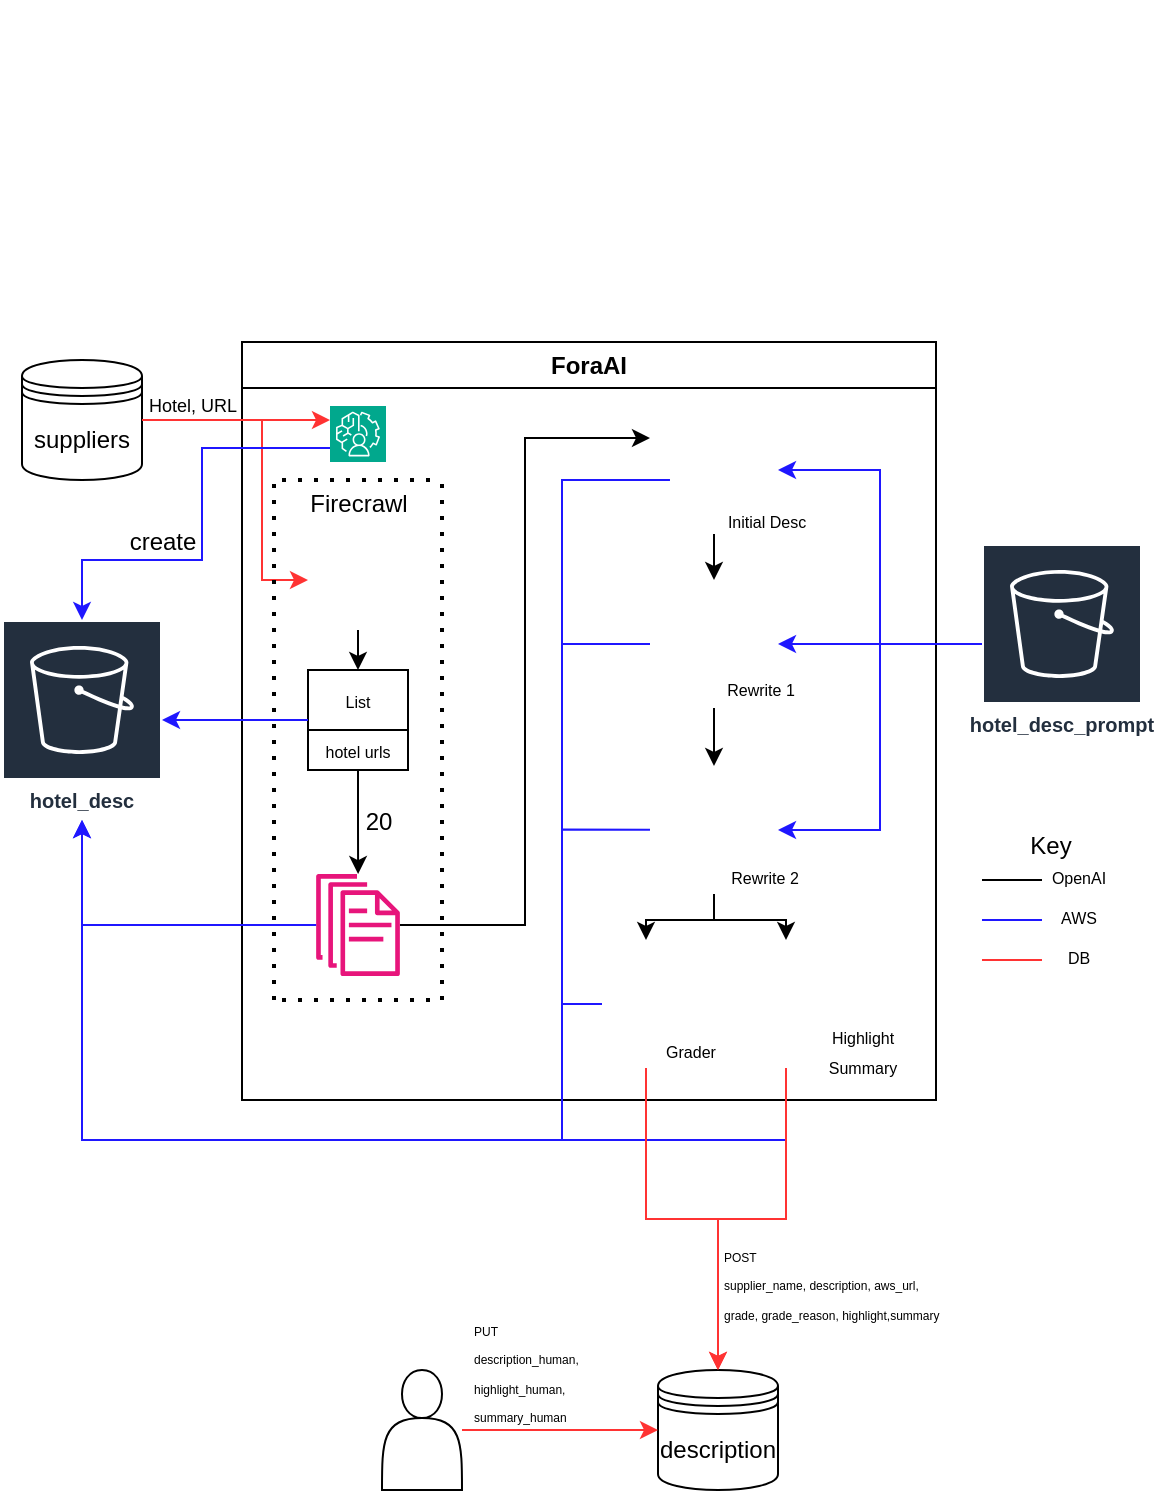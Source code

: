 <mxfile version="24.8.6">
  <diagram name="Page-1" id="yE-5mK7Iul5TEM4IMZbX">
    <mxGraphModel dx="881" dy="418" grid="0" gridSize="10" guides="1" tooltips="1" connect="1" arrows="1" fold="1" page="1" pageScale="1" pageWidth="850" pageHeight="1100" math="0" shadow="0">
      <root>
        <mxCell id="0" />
        <mxCell id="1" parent="0" />
        <mxCell id="jHUoFnpFTbUiWv8qdNk--21" style="edgeStyle=orthogonalEdgeStyle;rounded=0;orthogonalLoop=1;jettySize=auto;html=1;entryX=0;entryY=0.5;entryDx=0;entryDy=0;strokeColor=#FF3333;" parent="1" source="jHUoFnpFTbUiWv8qdNk--1" target="jHUoFnpFTbUiWv8qdNk--6" edge="1">
          <mxGeometry relative="1" as="geometry">
            <Array as="points">
              <mxPoint x="240" y="330" />
              <mxPoint x="240" y="410" />
            </Array>
          </mxGeometry>
        </mxCell>
        <mxCell id="jHUoFnpFTbUiWv8qdNk--1" value="suppliers" style="shape=datastore;whiteSpace=wrap;html=1;" parent="1" vertex="1">
          <mxGeometry x="120" y="300" width="60" height="60" as="geometry" />
        </mxCell>
        <mxCell id="jHUoFnpFTbUiWv8qdNk--2" value="ForaAI" style="swimlane;whiteSpace=wrap;html=1;" parent="1" vertex="1">
          <mxGeometry x="230" y="291" width="347" height="379" as="geometry" />
        </mxCell>
        <mxCell id="jHUoFnpFTbUiWv8qdNk--13" style="edgeStyle=orthogonalEdgeStyle;rounded=0;orthogonalLoop=1;jettySize=auto;html=1;exitX=0.5;exitY=1;exitDx=0;exitDy=0;entryX=0.5;entryY=0;entryDx=0;entryDy=0;" parent="jHUoFnpFTbUiWv8qdNk--2" source="jHUoFnpFTbUiWv8qdNk--6" target="jHUoFnpFTbUiWv8qdNk--9" edge="1">
          <mxGeometry relative="1" as="geometry" />
        </mxCell>
        <mxCell id="jHUoFnpFTbUiWv8qdNk--6" value="" style="shape=image;verticalLabelPosition=bottom;labelBackgroundColor=default;verticalAlign=top;aspect=fixed;imageAspect=0;image=https://png.pngtree.com/png-vector/20190226/ourmid/pngtree-fire-logo-icon-design-template-vector-png-image_705402.jpg;" parent="jHUoFnpFTbUiWv8qdNk--2" vertex="1">
          <mxGeometry x="33" y="94" width="50" height="50" as="geometry" />
        </mxCell>
        <mxCell id="jHUoFnpFTbUiWv8qdNk--23" style="edgeStyle=orthogonalEdgeStyle;rounded=0;orthogonalLoop=1;jettySize=auto;html=1;" parent="jHUoFnpFTbUiWv8qdNk--2" source="jHUoFnpFTbUiWv8qdNk--9" target="jHUoFnpFTbUiWv8qdNk--22" edge="1">
          <mxGeometry relative="1" as="geometry" />
        </mxCell>
        <mxCell id="jHUoFnpFTbUiWv8qdNk--9" value="&lt;font style=&quot;font-size: 8px;&quot;&gt;List&lt;/font&gt;" style="swimlane;fontStyle=0;childLayout=stackLayout;horizontal=1;startSize=30;horizontalStack=0;resizeParent=1;resizeParentMax=0;resizeLast=0;collapsible=1;marginBottom=0;whiteSpace=wrap;html=1;" parent="jHUoFnpFTbUiWv8qdNk--2" vertex="1">
          <mxGeometry x="33" y="164" width="50" height="50" as="geometry" />
        </mxCell>
        <mxCell id="jHUoFnpFTbUiWv8qdNk--10" value="&lt;font style=&quot;font-size: 8px;&quot;&gt;hotel urls&lt;/font&gt;" style="text;strokeColor=none;fillColor=none;align=center;verticalAlign=middle;spacingLeft=4;spacingRight=4;overflow=hidden;points=[[0,0.5],[1,0.5]];portConstraint=eastwest;rotatable=0;whiteSpace=wrap;html=1;" parent="jHUoFnpFTbUiWv8qdNk--9" vertex="1">
          <mxGeometry y="30" width="50" height="20" as="geometry" />
        </mxCell>
        <mxCell id="jHUoFnpFTbUiWv8qdNk--14" value="" style="sketch=0;points=[[0,0,0],[0.25,0,0],[0.5,0,0],[0.75,0,0],[1,0,0],[0,1,0],[0.25,1,0],[0.5,1,0],[0.75,1,0],[1,1,0],[0,0.25,0],[0,0.5,0],[0,0.75,0],[1,0.25,0],[1,0.5,0],[1,0.75,0]];outlineConnect=0;fontColor=#232F3E;fillColor=#01A88D;strokeColor=#ffffff;dashed=0;verticalLabelPosition=bottom;verticalAlign=top;align=center;html=1;fontSize=12;fontStyle=0;aspect=fixed;shape=mxgraph.aws4.resourceIcon;resIcon=mxgraph.aws4.augmented_ai;" parent="jHUoFnpFTbUiWv8qdNk--2" vertex="1">
          <mxGeometry x="44" y="32" width="28" height="28" as="geometry" />
        </mxCell>
        <mxCell id="9gf4I2wVAH5HwH8cdVLE-22" style="edgeStyle=orthogonalEdgeStyle;rounded=0;orthogonalLoop=1;jettySize=auto;html=1;entryX=0;entryY=0.25;entryDx=0;entryDy=0;" parent="jHUoFnpFTbUiWv8qdNk--2" source="jHUoFnpFTbUiWv8qdNk--22" target="9gf4I2wVAH5HwH8cdVLE-3" edge="1">
          <mxGeometry relative="1" as="geometry" />
        </mxCell>
        <mxCell id="jHUoFnpFTbUiWv8qdNk--22" value="" style="sketch=0;outlineConnect=0;fontColor=#232F3E;gradientColor=none;fillColor=#E7157B;strokeColor=none;dashed=0;verticalLabelPosition=bottom;verticalAlign=top;align=center;html=1;fontSize=12;fontStyle=0;aspect=fixed;pointerEvents=1;shape=mxgraph.aws4.documents;" parent="jHUoFnpFTbUiWv8qdNk--2" vertex="1">
          <mxGeometry x="37.08" y="266" width="41.85" height="51" as="geometry" />
        </mxCell>
        <mxCell id="9gf4I2wVAH5HwH8cdVLE-8" style="edgeStyle=orthogonalEdgeStyle;rounded=0;orthogonalLoop=1;jettySize=auto;html=1;exitX=0.5;exitY=1;exitDx=0;exitDy=0;entryX=0.5;entryY=0;entryDx=0;entryDy=0;" parent="jHUoFnpFTbUiWv8qdNk--2" source="9gf4I2wVAH5HwH8cdVLE-3" target="9gf4I2wVAH5HwH8cdVLE-7" edge="1">
          <mxGeometry relative="1" as="geometry" />
        </mxCell>
        <mxCell id="9gf4I2wVAH5HwH8cdVLE-3" value="" style="shape=image;verticalLabelPosition=bottom;labelBackgroundColor=default;verticalAlign=top;aspect=fixed;imageAspect=0;image=https://i.pinimg.com/originals/2a/62/c3/2a62c34e0d217a7aa14645ce114d84b3.png;" parent="jHUoFnpFTbUiWv8qdNk--2" vertex="1">
          <mxGeometry x="204" y="32" width="64" height="64" as="geometry" />
        </mxCell>
        <mxCell id="9gf4I2wVAH5HwH8cdVLE-10" style="edgeStyle=orthogonalEdgeStyle;rounded=0;orthogonalLoop=1;jettySize=auto;html=1;" parent="jHUoFnpFTbUiWv8qdNk--2" source="9gf4I2wVAH5HwH8cdVLE-7" target="9gf4I2wVAH5HwH8cdVLE-9" edge="1">
          <mxGeometry relative="1" as="geometry" />
        </mxCell>
        <mxCell id="9gf4I2wVAH5HwH8cdVLE-7" value="" style="shape=image;verticalLabelPosition=bottom;labelBackgroundColor=default;verticalAlign=top;aspect=fixed;imageAspect=0;image=https://i.pinimg.com/originals/2a/62/c3/2a62c34e0d217a7aa14645ce114d84b3.png;" parent="jHUoFnpFTbUiWv8qdNk--2" vertex="1">
          <mxGeometry x="204" y="119" width="64" height="64" as="geometry" />
        </mxCell>
        <mxCell id="yirHqXvrX9kjXxY1m1HK-3" style="edgeStyle=orthogonalEdgeStyle;rounded=0;orthogonalLoop=1;jettySize=auto;html=1;entryX=0.5;entryY=0;entryDx=0;entryDy=0;" parent="jHUoFnpFTbUiWv8qdNk--2" source="9gf4I2wVAH5HwH8cdVLE-9" target="9gf4I2wVAH5HwH8cdVLE-13" edge="1">
          <mxGeometry relative="1" as="geometry">
            <Array as="points">
              <mxPoint x="236" y="289" />
              <mxPoint x="202" y="289" />
            </Array>
          </mxGeometry>
        </mxCell>
        <mxCell id="yirHqXvrX9kjXxY1m1HK-4" style="edgeStyle=orthogonalEdgeStyle;rounded=0;orthogonalLoop=1;jettySize=auto;html=1;entryX=0.5;entryY=0;entryDx=0;entryDy=0;" parent="jHUoFnpFTbUiWv8qdNk--2" source="9gf4I2wVAH5HwH8cdVLE-9" target="yirHqXvrX9kjXxY1m1HK-1" edge="1">
          <mxGeometry relative="1" as="geometry">
            <Array as="points">
              <mxPoint x="236" y="289" />
              <mxPoint x="272" y="289" />
            </Array>
          </mxGeometry>
        </mxCell>
        <mxCell id="9gf4I2wVAH5HwH8cdVLE-9" value="" style="shape=image;verticalLabelPosition=bottom;labelBackgroundColor=default;verticalAlign=top;aspect=fixed;imageAspect=0;image=https://i.pinimg.com/originals/2a/62/c3/2a62c34e0d217a7aa14645ce114d84b3.png;" parent="jHUoFnpFTbUiWv8qdNk--2" vertex="1">
          <mxGeometry x="204" y="212" width="64" height="64" as="geometry" />
        </mxCell>
        <mxCell id="jHUoFnpFTbUiWv8qdNk--24" value="20" style="text;html=1;align=center;verticalAlign=middle;resizable=0;points=[];autosize=1;strokeColor=none;fillColor=none;" parent="jHUoFnpFTbUiWv8qdNk--2" vertex="1">
          <mxGeometry x="48" y="225" width="40" height="30" as="geometry" />
        </mxCell>
        <mxCell id="9gf4I2wVAH5HwH8cdVLE-13" value="" style="shape=image;verticalLabelPosition=bottom;labelBackgroundColor=default;verticalAlign=top;aspect=fixed;imageAspect=0;image=https://i.pinimg.com/originals/2a/62/c3/2a62c34e0d217a7aa14645ce114d84b3.png;" parent="jHUoFnpFTbUiWv8qdNk--2" vertex="1">
          <mxGeometry x="170" y="299" width="64" height="64" as="geometry" />
        </mxCell>
        <mxCell id="9gf4I2wVAH5HwH8cdVLE-20" value="" style="endArrow=none;html=1;rounded=0;strokeColor=#1F17FF;" parent="jHUoFnpFTbUiWv8qdNk--2" target="9gf4I2wVAH5HwH8cdVLE-7" edge="1">
          <mxGeometry width="50" height="50" relative="1" as="geometry">
            <mxPoint x="160" y="324" as="sourcePoint" />
            <mxPoint x="180" y="151" as="targetPoint" />
            <Array as="points">
              <mxPoint x="160" y="151" />
            </Array>
          </mxGeometry>
        </mxCell>
        <mxCell id="9gf4I2wVAH5HwH8cdVLE-21" value="" style="endArrow=none;html=1;rounded=0;entryX=0.156;entryY=0.578;entryDx=0;entryDy=0;entryPerimeter=0;strokeColor=#1F17FF;" parent="jHUoFnpFTbUiWv8qdNk--2" target="9gf4I2wVAH5HwH8cdVLE-3" edge="1">
          <mxGeometry width="50" height="50" relative="1" as="geometry">
            <mxPoint x="160" y="253" as="sourcePoint" />
            <mxPoint x="170" y="79" as="targetPoint" />
            <Array as="points">
              <mxPoint x="160" y="69" />
            </Array>
          </mxGeometry>
        </mxCell>
        <mxCell id="9gf4I2wVAH5HwH8cdVLE-23" value="" style="endArrow=none;dashed=1;html=1;dashPattern=1 3;strokeWidth=2;rounded=0;" parent="jHUoFnpFTbUiWv8qdNk--2" edge="1">
          <mxGeometry width="50" height="50" relative="1" as="geometry">
            <mxPoint x="16" y="329" as="sourcePoint" />
            <mxPoint x="16" y="69" as="targetPoint" />
          </mxGeometry>
        </mxCell>
        <mxCell id="9gf4I2wVAH5HwH8cdVLE-24" value="" style="endArrow=none;dashed=1;html=1;dashPattern=1 3;strokeWidth=2;rounded=0;" parent="jHUoFnpFTbUiWv8qdNk--2" edge="1">
          <mxGeometry width="50" height="50" relative="1" as="geometry">
            <mxPoint x="100" y="329" as="sourcePoint" />
            <mxPoint x="100" y="67" as="targetPoint" />
          </mxGeometry>
        </mxCell>
        <mxCell id="9gf4I2wVAH5HwH8cdVLE-26" value="" style="endArrow=none;dashed=1;html=1;dashPattern=1 3;strokeWidth=2;rounded=0;" parent="jHUoFnpFTbUiWv8qdNk--2" edge="1">
          <mxGeometry width="50" height="50" relative="1" as="geometry">
            <mxPoint x="20" y="329" as="sourcePoint" />
            <mxPoint x="100" y="329" as="targetPoint" />
          </mxGeometry>
        </mxCell>
        <mxCell id="9gf4I2wVAH5HwH8cdVLE-19" value="" style="endArrow=none;html=1;rounded=0;strokeColor=#1F17FF;" parent="jHUoFnpFTbUiWv8qdNk--2" target="9gf4I2wVAH5HwH8cdVLE-9" edge="1">
          <mxGeometry width="50" height="50" relative="1" as="geometry">
            <mxPoint x="160" y="399" as="sourcePoint" />
            <mxPoint x="180" y="244" as="targetPoint" />
            <Array as="points">
              <mxPoint x="160" y="348.25" />
              <mxPoint x="160" y="243.75" />
            </Array>
          </mxGeometry>
        </mxCell>
        <mxCell id="9gf4I2wVAH5HwH8cdVLE-27" value="Firecrawl" style="text;html=1;align=center;verticalAlign=middle;resizable=0;points=[];autosize=1;strokeColor=none;fillColor=none;" parent="jHUoFnpFTbUiWv8qdNk--2" vertex="1">
          <mxGeometry x="23" y="66" width="70" height="30" as="geometry" />
        </mxCell>
        <mxCell id="9gf4I2wVAH5HwH8cdVLE-31" value="&lt;font style=&quot;font-size: 8px;&quot;&gt;Initial Desc&lt;/font&gt;" style="text;html=1;align=center;verticalAlign=middle;resizable=0;points=[];autosize=1;strokeColor=none;fillColor=none;" parent="jHUoFnpFTbUiWv8qdNk--2" vertex="1">
          <mxGeometry x="232" y="74" width="60" height="30" as="geometry" />
        </mxCell>
        <mxCell id="9gf4I2wVAH5HwH8cdVLE-32" value="&lt;font style=&quot;font-size: 8px;&quot;&gt;Rewrite 1&lt;/font&gt;" style="text;html=1;align=center;verticalAlign=middle;resizable=0;points=[];autosize=1;strokeColor=none;fillColor=none;" parent="jHUoFnpFTbUiWv8qdNk--2" vertex="1">
          <mxGeometry x="229" y="158" width="60" height="30" as="geometry" />
        </mxCell>
        <mxCell id="9gf4I2wVAH5HwH8cdVLE-33" value="&lt;font style=&quot;font-size: 8px;&quot;&gt;Rewrite 2&lt;/font&gt;" style="text;html=1;align=center;verticalAlign=middle;resizable=0;points=[];autosize=1;strokeColor=none;fillColor=none;" parent="jHUoFnpFTbUiWv8qdNk--2" vertex="1">
          <mxGeometry x="231" y="252" width="60" height="30" as="geometry" />
        </mxCell>
        <mxCell id="9gf4I2wVAH5HwH8cdVLE-34" value="&lt;font style=&quot;font-size: 8px;&quot;&gt;Grader&lt;/font&gt;" style="text;html=1;align=center;verticalAlign=middle;resizable=0;points=[];autosize=1;strokeColor=none;fillColor=none;" parent="jHUoFnpFTbUiWv8qdNk--2" vertex="1">
          <mxGeometry x="199" y="339" width="50" height="30" as="geometry" />
        </mxCell>
        <mxCell id="yirHqXvrX9kjXxY1m1HK-1" value="" style="shape=image;verticalLabelPosition=bottom;labelBackgroundColor=default;verticalAlign=top;aspect=fixed;imageAspect=0;image=https://i.pinimg.com/originals/2a/62/c3/2a62c34e0d217a7aa14645ce114d84b3.png;" parent="jHUoFnpFTbUiWv8qdNk--2" vertex="1">
          <mxGeometry x="240" y="299" width="64" height="64" as="geometry" />
        </mxCell>
        <mxCell id="yirHqXvrX9kjXxY1m1HK-2" value="&lt;font style=&quot;font-size: 8px;&quot;&gt;Highlight&lt;/font&gt;&lt;div&gt;&lt;font style=&quot;font-size: 8px;&quot;&gt;Summary&lt;/font&gt;&lt;/div&gt;" style="text;html=1;align=center;verticalAlign=middle;resizable=0;points=[];autosize=1;strokeColor=none;fillColor=none;" parent="jHUoFnpFTbUiWv8qdNk--2" vertex="1">
          <mxGeometry x="280" y="334" width="60" height="40" as="geometry" />
        </mxCell>
        <mxCell id="jHUoFnpFTbUiWv8qdNk--8" value="&lt;font style=&quot;font-size: 9px;&quot;&gt;Hotel,&amp;nbsp;&lt;span style=&quot;background-color: initial;&quot;&gt;URL&lt;/span&gt;&lt;/font&gt;" style="text;html=1;align=center;verticalAlign=middle;resizable=0;points=[];autosize=1;strokeColor=none;fillColor=none;" parent="1" vertex="1">
          <mxGeometry x="170" y="307" width="70" height="30" as="geometry" />
        </mxCell>
        <mxCell id="jHUoFnpFTbUiWv8qdNk--17" value="hotel_desc" style="sketch=0;outlineConnect=0;fontColor=#232F3E;gradientColor=none;strokeColor=#ffffff;fillColor=#232F3E;dashed=0;verticalLabelPosition=middle;verticalAlign=bottom;align=center;html=1;whiteSpace=wrap;fontSize=10;fontStyle=1;spacing=3;shape=mxgraph.aws4.productIcon;prIcon=mxgraph.aws4.s3;" parent="1" vertex="1">
          <mxGeometry x="110" y="430" width="80" height="100" as="geometry" />
        </mxCell>
        <UserObject label="&lt;pre style=&quot;color: rgb(255, 255, 255); font-style: normal; font-variant-ligatures: normal; font-variant-caps: normal; font-weight: 400; letter-spacing: normal; orphans: 2; text-align: start; text-indent: 0px; text-transform: none; widows: 2; word-spacing: 0px; -webkit-text-stroke-width: 0px; text-decoration-thickness: initial; text-decoration-style: initial; text-decoration-color: initial; overflow-wrap: break-word; white-space: pre-wrap;&quot;&gt;www.nickcdryan.com&lt;/pre&gt;" link="&lt;pre style=&quot;color: rgb(255, 255, 255); font-style: normal; font-variant-ligatures: normal; font-variant-caps: normal; font-weight: 400; letter-spacing: normal; orphans: 2; text-align: start; text-indent: 0px; text-transform: none; widows: 2; word-spacing: 0px; -webkit-text-stroke-width: 0px; text-decoration-thickness: initial; text-decoration-style: initial; text-decoration-color: initial; overflow-wrap: break-word; white-space: pre-wrap;&quot;&gt;www.nickcdryan.com&lt;/pre&gt;" id="9gf4I2wVAH5HwH8cdVLE-1">
          <mxCell style="text;whiteSpace=wrap;html=1;" parent="1" vertex="1">
            <mxGeometry x="340" y="120" width="160" height="60" as="geometry" />
          </mxCell>
        </UserObject>
        <mxCell id="9gf4I2wVAH5HwH8cdVLE-2" style="edgeStyle=orthogonalEdgeStyle;rounded=0;orthogonalLoop=1;jettySize=auto;html=1;entryX=0;entryY=0.25;entryDx=0;entryDy=0;entryPerimeter=0;strokeColor=#FF3333;" parent="1" source="jHUoFnpFTbUiWv8qdNk--1" target="jHUoFnpFTbUiWv8qdNk--14" edge="1">
          <mxGeometry relative="1" as="geometry" />
        </mxCell>
        <mxCell id="9gf4I2wVAH5HwH8cdVLE-6" style="edgeStyle=orthogonalEdgeStyle;rounded=0;orthogonalLoop=1;jettySize=auto;html=1;entryX=1;entryY=0.5;entryDx=0;entryDy=0;strokeColor=#1F17FF;" parent="1" source="9gf4I2wVAH5HwH8cdVLE-5" target="9gf4I2wVAH5HwH8cdVLE-3" edge="1">
          <mxGeometry relative="1" as="geometry" />
        </mxCell>
        <mxCell id="9gf4I2wVAH5HwH8cdVLE-11" style="edgeStyle=orthogonalEdgeStyle;rounded=0;orthogonalLoop=1;jettySize=auto;html=1;strokeColor=#1F17FF;" parent="1" source="9gf4I2wVAH5HwH8cdVLE-5" target="9gf4I2wVAH5HwH8cdVLE-7" edge="1">
          <mxGeometry relative="1" as="geometry" />
        </mxCell>
        <mxCell id="9gf4I2wVAH5HwH8cdVLE-12" style="edgeStyle=orthogonalEdgeStyle;rounded=0;orthogonalLoop=1;jettySize=auto;html=1;entryX=1;entryY=0.5;entryDx=0;entryDy=0;strokeColor=#1F17FF;" parent="1" source="9gf4I2wVAH5HwH8cdVLE-5" target="9gf4I2wVAH5HwH8cdVLE-9" edge="1">
          <mxGeometry relative="1" as="geometry" />
        </mxCell>
        <mxCell id="9gf4I2wVAH5HwH8cdVLE-5" value="hotel_desc_prompt" style="sketch=0;outlineConnect=0;fontColor=#232F3E;gradientColor=none;strokeColor=#ffffff;fillColor=#232F3E;dashed=0;verticalLabelPosition=middle;verticalAlign=bottom;align=center;html=1;whiteSpace=wrap;fontSize=10;fontStyle=1;spacing=3;shape=mxgraph.aws4.productIcon;prIcon=mxgraph.aws4.s3;" parent="1" vertex="1">
          <mxGeometry x="600" y="392" width="80" height="100" as="geometry" />
        </mxCell>
        <mxCell id="9gf4I2wVAH5HwH8cdVLE-15" style="edgeStyle=orthogonalEdgeStyle;rounded=0;orthogonalLoop=1;jettySize=auto;html=1;exitX=0;exitY=0.5;exitDx=0;exitDy=0;strokeColor=#1F17FF;" parent="1" source="jHUoFnpFTbUiWv8qdNk--9" target="jHUoFnpFTbUiWv8qdNk--17" edge="1">
          <mxGeometry relative="1" as="geometry" />
        </mxCell>
        <mxCell id="9gf4I2wVAH5HwH8cdVLE-25" value="" style="endArrow=none;dashed=1;html=1;dashPattern=1 3;strokeWidth=2;rounded=0;" parent="1" edge="1">
          <mxGeometry width="50" height="50" relative="1" as="geometry">
            <mxPoint x="250" y="360" as="sourcePoint" />
            <mxPoint x="330" y="360" as="targetPoint" />
          </mxGeometry>
        </mxCell>
        <mxCell id="9gf4I2wVAH5HwH8cdVLE-29" style="edgeStyle=orthogonalEdgeStyle;rounded=0;orthogonalLoop=1;jettySize=auto;html=1;exitX=0;exitY=0.75;exitDx=0;exitDy=0;exitPerimeter=0;strokeColor=#1F17FF;" parent="1" source="jHUoFnpFTbUiWv8qdNk--14" target="jHUoFnpFTbUiWv8qdNk--17" edge="1">
          <mxGeometry relative="1" as="geometry">
            <Array as="points">
              <mxPoint x="210" y="344" />
              <mxPoint x="210" y="400" />
              <mxPoint x="150" y="400" />
            </Array>
          </mxGeometry>
        </mxCell>
        <mxCell id="9gf4I2wVAH5HwH8cdVLE-30" value="create" style="text;html=1;align=center;verticalAlign=middle;resizable=0;points=[];autosize=1;strokeColor=none;fillColor=none;" parent="1" vertex="1">
          <mxGeometry x="160" y="376" width="60" height="30" as="geometry" />
        </mxCell>
        <mxCell id="9gf4I2wVAH5HwH8cdVLE-35" style="edgeStyle=orthogonalEdgeStyle;rounded=0;orthogonalLoop=1;jettySize=auto;html=1;strokeColor=#1F17FF;" parent="1" source="jHUoFnpFTbUiWv8qdNk--22" target="jHUoFnpFTbUiWv8qdNk--17" edge="1">
          <mxGeometry relative="1" as="geometry" />
        </mxCell>
        <mxCell id="9gf4I2wVAH5HwH8cdVLE-17" style="edgeStyle=orthogonalEdgeStyle;rounded=0;orthogonalLoop=1;jettySize=auto;html=1;strokeColor=#1F17FF;" parent="1" target="jHUoFnpFTbUiWv8qdNk--17" edge="1">
          <mxGeometry relative="1" as="geometry">
            <mxPoint x="150" y="531" as="targetPoint" />
            <mxPoint x="410" y="622" as="sourcePoint" />
            <Array as="points">
              <mxPoint x="390" y="622" />
              <mxPoint x="390" y="690" />
              <mxPoint x="150" y="690" />
            </Array>
          </mxGeometry>
        </mxCell>
        <mxCell id="9gf4I2wVAH5HwH8cdVLE-36" value="&lt;div&gt;&lt;font style=&quot;font-size: 6px;&quot;&gt;POST&lt;/font&gt;&lt;/div&gt;&lt;font style=&quot;font-size: 6px;&quot;&gt;supplier_name,&amp;nbsp;&lt;/font&gt;&lt;span style=&quot;font-size: 6px; background-color: initial;&quot;&gt;description,&amp;nbsp;&lt;/span&gt;&lt;span style=&quot;font-size: 6px; background-color: initial;&quot;&gt;aws_url,&lt;/span&gt;&lt;div&gt;&lt;font style=&quot;font-size: 6px;&quot;&gt;grade,&amp;nbsp;&lt;/font&gt;&lt;span style=&quot;font-size: 6px; background-color: initial;&quot;&gt;grade_reason,&amp;nbsp;&lt;/span&gt;&lt;span style=&quot;font-size: 6px; background-color: initial;&quot;&gt;highlight,&lt;/span&gt;&lt;span style=&quot;font-size: 6px; background-color: initial;&quot;&gt;summary&lt;/span&gt;&lt;/div&gt;" style="text;html=1;align=left;verticalAlign=middle;resizable=0;points=[];autosize=1;strokeColor=none;fillColor=none;rotation=0;" parent="1" vertex="1">
          <mxGeometry x="469" y="733" width="126" height="55" as="geometry" />
        </mxCell>
        <mxCell id="yirHqXvrX9kjXxY1m1HK-5" value="" style="endArrow=none;html=1;rounded=0;entryX=0.5;entryY=1;entryDx=0;entryDy=0;strokeColor=#1F17FF;" parent="1" target="yirHqXvrX9kjXxY1m1HK-1" edge="1">
          <mxGeometry width="50" height="50" relative="1" as="geometry">
            <mxPoint x="390" y="690" as="sourcePoint" />
            <mxPoint x="500" y="530" as="targetPoint" />
            <Array as="points">
              <mxPoint x="502" y="690" />
            </Array>
          </mxGeometry>
        </mxCell>
        <mxCell id="yirHqXvrX9kjXxY1m1HK-8" value="" style="endArrow=none;html=1;rounded=0;" parent="1" edge="1">
          <mxGeometry width="50" height="50" relative="1" as="geometry">
            <mxPoint x="600" y="560" as="sourcePoint" />
            <mxPoint x="630" y="560" as="targetPoint" />
          </mxGeometry>
        </mxCell>
        <mxCell id="yirHqXvrX9kjXxY1m1HK-9" value="&lt;font style=&quot;font-size: 8px;&quot;&gt;OpenAI&lt;/font&gt;" style="text;html=1;align=center;verticalAlign=middle;resizable=0;points=[];autosize=1;strokeColor=none;fillColor=none;" parent="1" vertex="1">
          <mxGeometry x="623" y="543" width="50" height="30" as="geometry" />
        </mxCell>
        <mxCell id="yirHqXvrX9kjXxY1m1HK-10" value="" style="endArrow=none;html=1;rounded=0;strokeColor=#1F17FF;" parent="1" edge="1">
          <mxGeometry width="50" height="50" relative="1" as="geometry">
            <mxPoint x="600" y="580" as="sourcePoint" />
            <mxPoint x="630" y="580" as="targetPoint" />
          </mxGeometry>
        </mxCell>
        <mxCell id="yirHqXvrX9kjXxY1m1HK-11" value="&lt;font style=&quot;font-size: 8px;&quot;&gt;AWS&lt;/font&gt;" style="text;html=1;align=center;verticalAlign=middle;resizable=0;points=[];autosize=1;strokeColor=none;fillColor=none;" parent="1" vertex="1">
          <mxGeometry x="628" y="563" width="40" height="30" as="geometry" />
        </mxCell>
        <mxCell id="yirHqXvrX9kjXxY1m1HK-12" value="" style="endArrow=none;html=1;rounded=0;strokeColor=#FF3333;" parent="1" edge="1">
          <mxGeometry width="50" height="50" relative="1" as="geometry">
            <mxPoint x="600" y="600" as="sourcePoint" />
            <mxPoint x="630" y="600" as="targetPoint" />
          </mxGeometry>
        </mxCell>
        <mxCell id="yirHqXvrX9kjXxY1m1HK-13" value="&lt;font style=&quot;font-size: 8px;&quot;&gt;DB&lt;/font&gt;" style="text;html=1;align=center;verticalAlign=middle;resizable=0;points=[];autosize=1;strokeColor=none;fillColor=none;" parent="1" vertex="1">
          <mxGeometry x="633" y="583" width="30" height="30" as="geometry" />
        </mxCell>
        <mxCell id="yirHqXvrX9kjXxY1m1HK-14" value="Key" style="text;html=1;align=center;verticalAlign=middle;resizable=0;points=[];autosize=1;strokeColor=none;fillColor=none;" parent="1" vertex="1">
          <mxGeometry x="614" y="530" width="39" height="26" as="geometry" />
        </mxCell>
        <mxCell id="zlr1-RmV3Os9r43MB7re-1" value="description" style="shape=datastore;whiteSpace=wrap;html=1;" vertex="1" parent="1">
          <mxGeometry x="438" y="805" width="60" height="60" as="geometry" />
        </mxCell>
        <mxCell id="zlr1-RmV3Os9r43MB7re-2" style="edgeStyle=orthogonalEdgeStyle;rounded=0;orthogonalLoop=1;jettySize=auto;html=1;entryX=0.5;entryY=0;entryDx=0;entryDy=0;strokeColor=#FF3333;" edge="1" parent="1" source="9gf4I2wVAH5HwH8cdVLE-13" target="zlr1-RmV3Os9r43MB7re-1">
          <mxGeometry relative="1" as="geometry" />
        </mxCell>
        <mxCell id="zlr1-RmV3Os9r43MB7re-3" style="edgeStyle=orthogonalEdgeStyle;rounded=0;orthogonalLoop=1;jettySize=auto;html=1;entryX=0.5;entryY=0;entryDx=0;entryDy=0;strokeColor=#FF3333;" edge="1" parent="1" source="yirHqXvrX9kjXxY1m1HK-1" target="zlr1-RmV3Os9r43MB7re-1">
          <mxGeometry relative="1" as="geometry" />
        </mxCell>
        <mxCell id="zlr1-RmV3Os9r43MB7re-5" style="edgeStyle=orthogonalEdgeStyle;rounded=0;orthogonalLoop=1;jettySize=auto;html=1;entryX=0;entryY=0.5;entryDx=0;entryDy=0;strokeColor=#FF3333;" edge="1" parent="1" source="zlr1-RmV3Os9r43MB7re-4" target="zlr1-RmV3Os9r43MB7re-1">
          <mxGeometry relative="1" as="geometry" />
        </mxCell>
        <mxCell id="zlr1-RmV3Os9r43MB7re-4" value="" style="shape=actor;whiteSpace=wrap;html=1;" vertex="1" parent="1">
          <mxGeometry x="300" y="805" width="40" height="60" as="geometry" />
        </mxCell>
        <mxCell id="zlr1-RmV3Os9r43MB7re-6" value="&lt;div&gt;&lt;font style=&quot;font-size: 6px;&quot;&gt;PUT&lt;/font&gt;&lt;/div&gt;&lt;div&gt;&lt;font style=&quot;font-size: 6px;&quot;&gt;description_human,&amp;nbsp;&lt;/font&gt;&lt;/div&gt;&lt;div&gt;&lt;font style=&quot;font-size: 6px;&quot;&gt;highlight_human,&amp;nbsp;&lt;/font&gt;&lt;/div&gt;&lt;div&gt;&lt;span style=&quot;font-size: 6px; background-color: initial;&quot;&gt;summary_human&lt;/span&gt;&lt;/div&gt;" style="text;html=1;align=left;verticalAlign=middle;resizable=0;points=[];autosize=1;strokeColor=none;fillColor=none;rotation=0;" vertex="1" parent="1">
          <mxGeometry x="344" y="770" width="72" height="70" as="geometry" />
        </mxCell>
      </root>
    </mxGraphModel>
  </diagram>
</mxfile>
